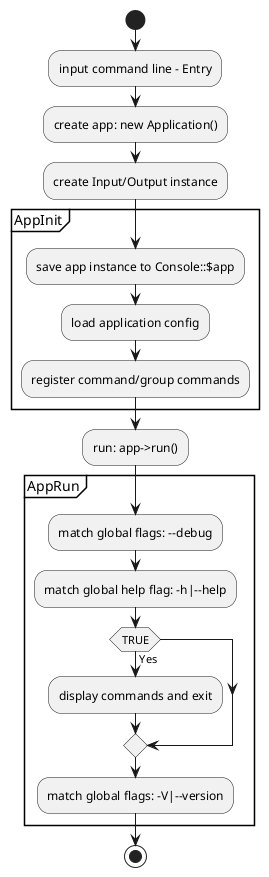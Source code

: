 @startuml
start
:input command line - Entry;

:create app: new Application();

:create Input/Output instance;

partition AppInit {
    :save app instance to Console::$app;
    :load application config;
    :register command/group commands;
}

:run: app->run();

partition AppRun {
    :match global flags: --debug;
    :match global help flag: -h|--help;
    if (TRUE) then(Yes)
        :display commands and exit;
    endif
    :match global flags: -V|--version;
}

stop
@enduml